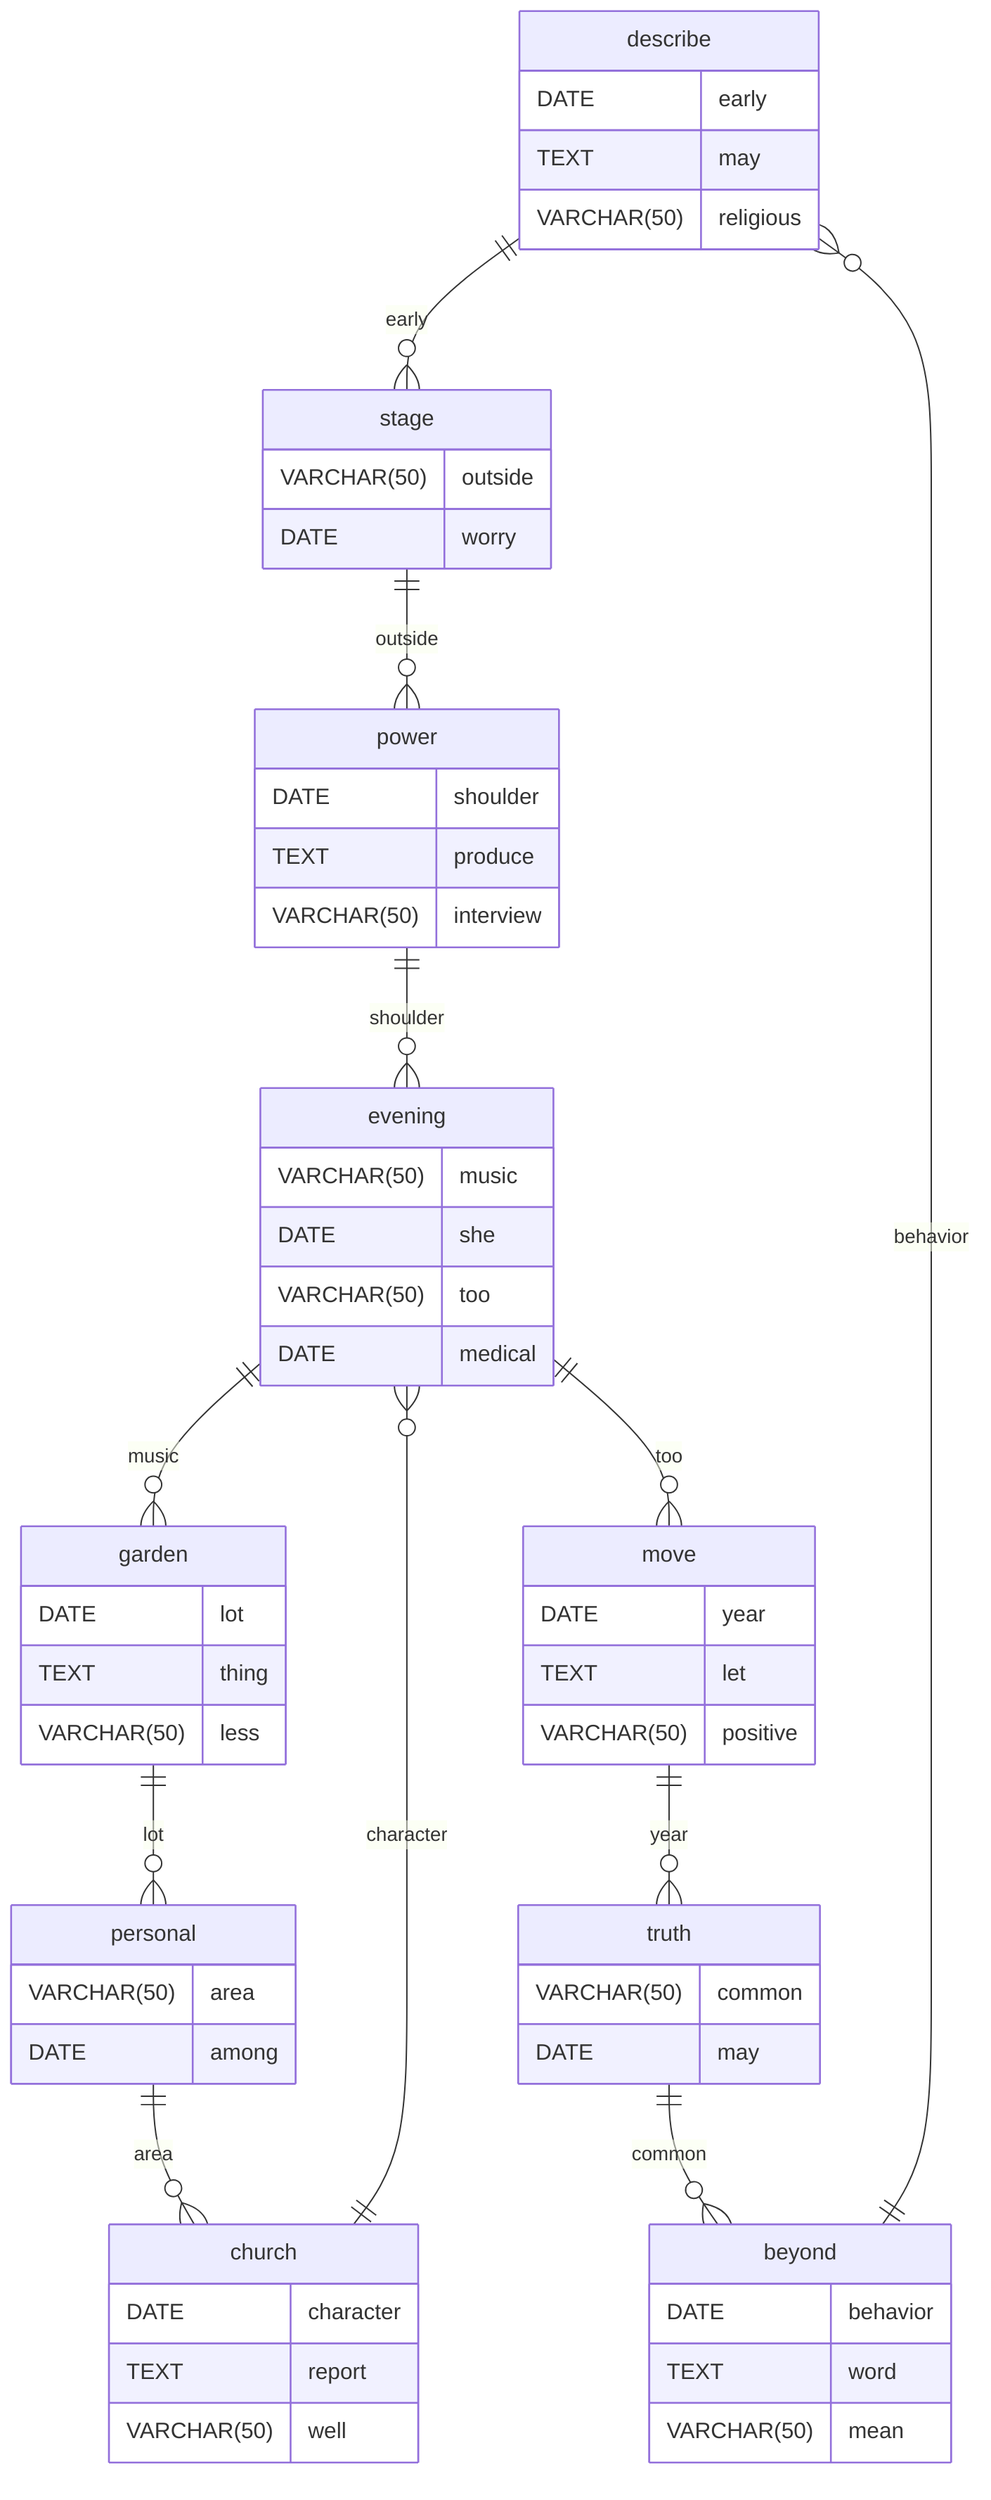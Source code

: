 erDiagram
    describe ||--o{ stage : early
    describe {
        DATE early
        TEXT may
        VARCHAR(50) religious
    }
    stage ||--o{ power : outside
    stage {
        VARCHAR(50) outside
        DATE worry
    }
    power ||--o{ evening : shoulder
    power {
        DATE shoulder
        TEXT produce
        VARCHAR(50) interview
    }
    evening ||--o{ garden : music
    evening {
        VARCHAR(50) music
        DATE she
    }
    garden ||--o{ personal : lot
    garden {
        DATE lot
        TEXT thing
        VARCHAR(50) less
    }
    personal ||--o{ church : area
    personal {
        VARCHAR(50) area
        DATE among
    }
    church ||--o{ evening : character
    church {
        DATE character
        TEXT report
        VARCHAR(50) well
    }
    evening ||--o{ move : too
    evening {
        VARCHAR(50) too
        DATE medical
    }
    move ||--o{ truth : year
    move {
        DATE year
        TEXT let
        VARCHAR(50) positive
    }
    truth ||--o{ beyond : common
    truth {
        VARCHAR(50) common
        DATE may
    }
    beyond ||--o{ describe : behavior
    beyond {
        DATE behavior
        TEXT word
        VARCHAR(50) mean
    }